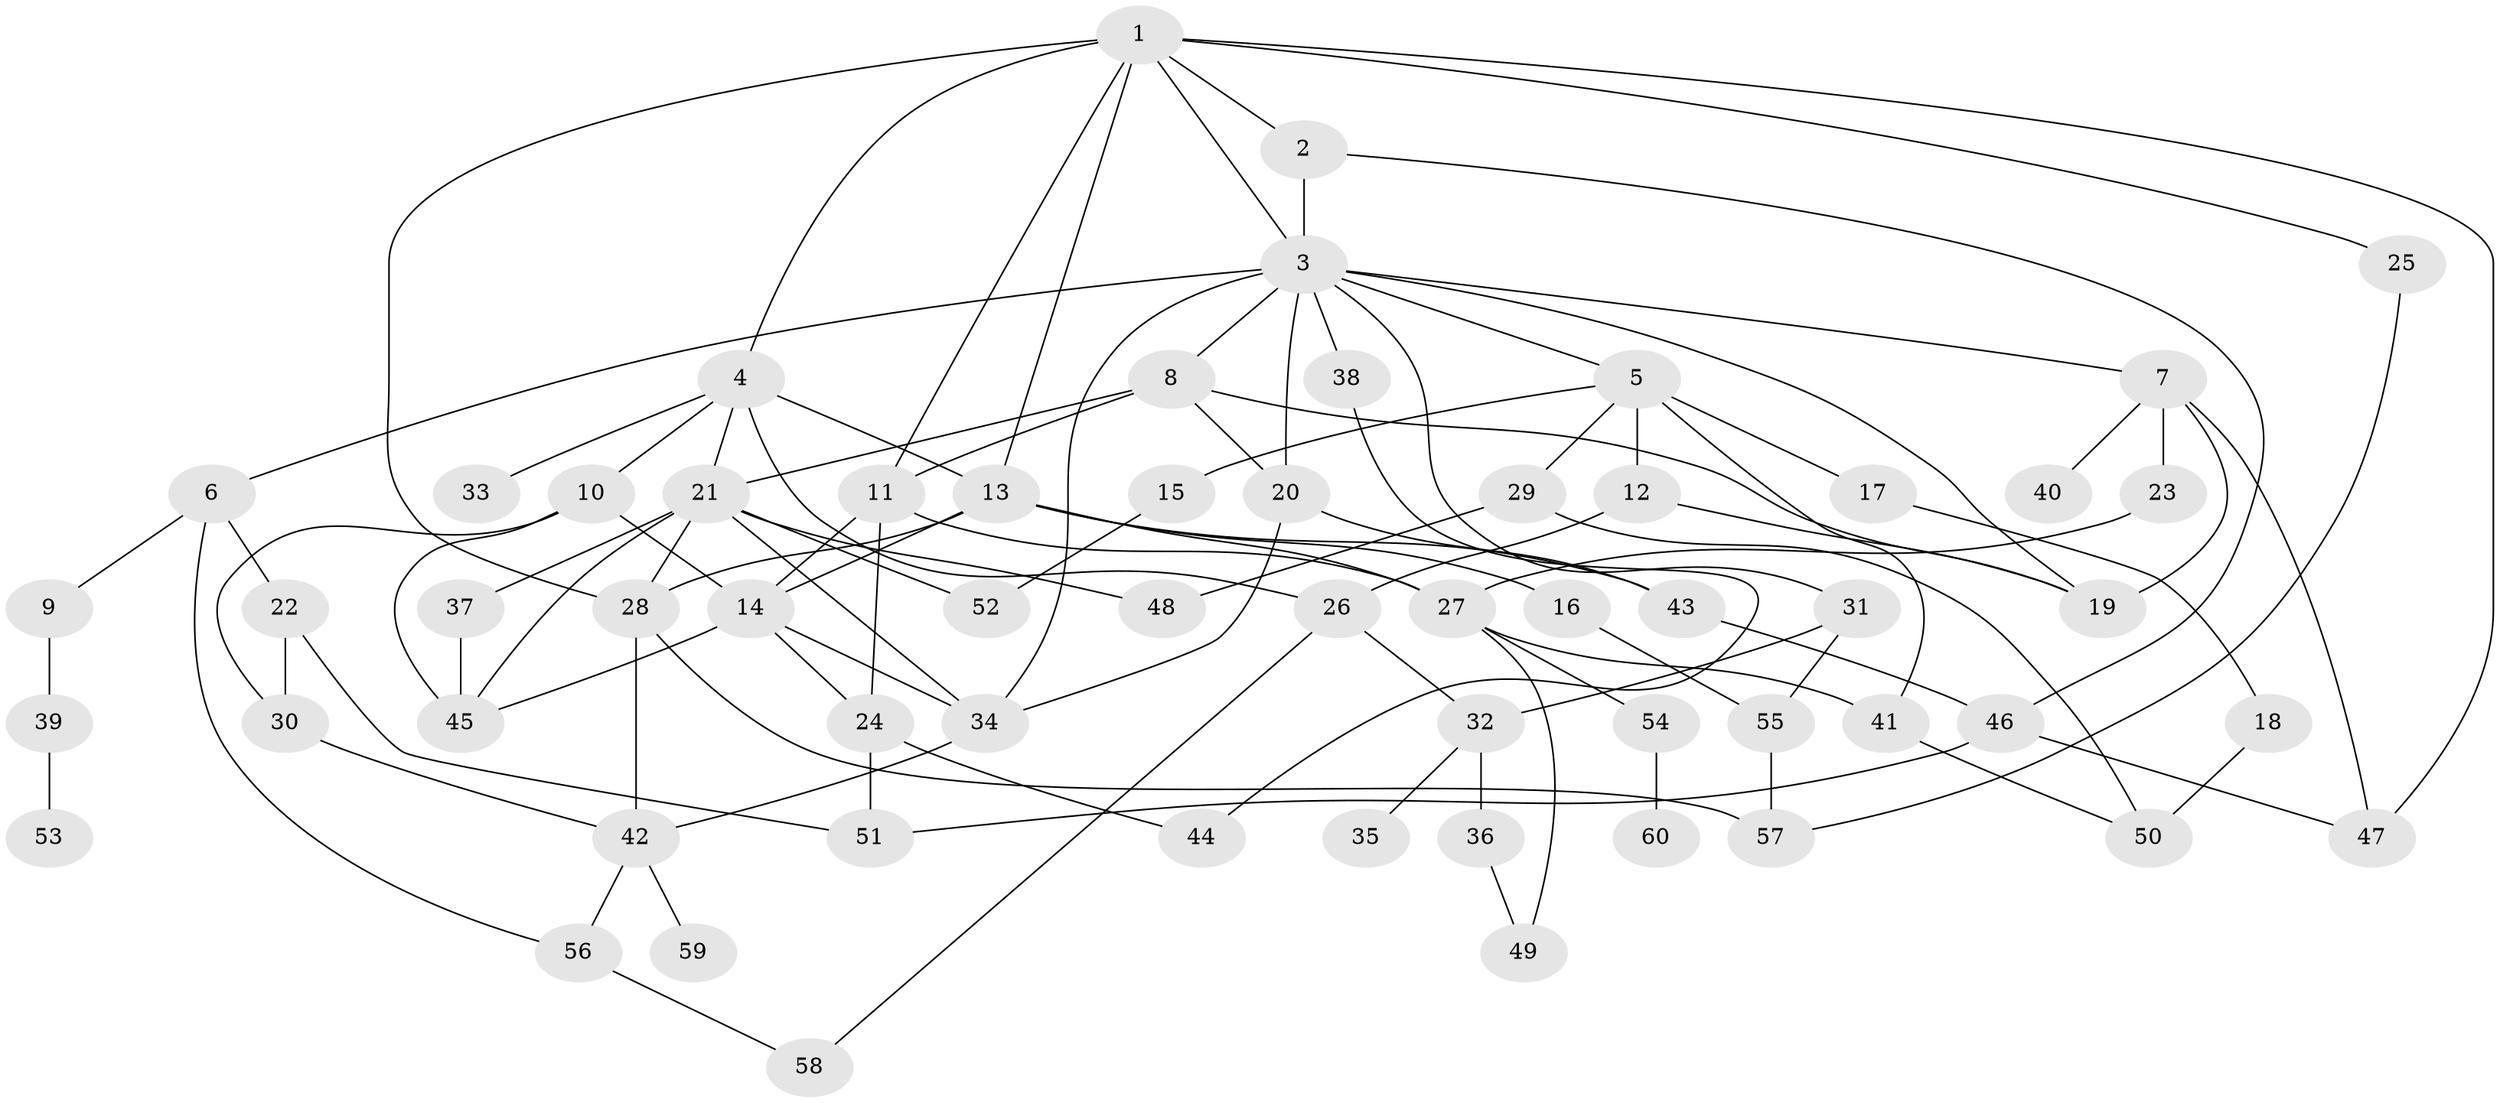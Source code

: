 // original degree distribution, {6: 0.04054054054054054, 8: 0.006756756756756757, 3: 0.22972972972972974, 5: 0.060810810810810814, 4: 0.10810810810810811, 2: 0.2905405405405405, 1: 0.25675675675675674, 7: 0.006756756756756757}
// Generated by graph-tools (version 1.1) at 2025/48/03/04/25 22:48:37]
// undirected, 60 vertices, 103 edges
graph export_dot {
  node [color=gray90,style=filled];
  1;
  2;
  3;
  4;
  5;
  6;
  7;
  8;
  9;
  10;
  11;
  12;
  13;
  14;
  15;
  16;
  17;
  18;
  19;
  20;
  21;
  22;
  23;
  24;
  25;
  26;
  27;
  28;
  29;
  30;
  31;
  32;
  33;
  34;
  35;
  36;
  37;
  38;
  39;
  40;
  41;
  42;
  43;
  44;
  45;
  46;
  47;
  48;
  49;
  50;
  51;
  52;
  53;
  54;
  55;
  56;
  57;
  58;
  59;
  60;
  1 -- 2 [weight=1.0];
  1 -- 3 [weight=1.0];
  1 -- 4 [weight=1.0];
  1 -- 11 [weight=1.0];
  1 -- 13 [weight=1.0];
  1 -- 25 [weight=1.0];
  1 -- 28 [weight=1.0];
  1 -- 47 [weight=1.0];
  2 -- 3 [weight=3.0];
  2 -- 46 [weight=1.0];
  3 -- 5 [weight=1.0];
  3 -- 6 [weight=1.0];
  3 -- 7 [weight=1.0];
  3 -- 8 [weight=1.0];
  3 -- 19 [weight=1.0];
  3 -- 20 [weight=1.0];
  3 -- 31 [weight=1.0];
  3 -- 34 [weight=1.0];
  3 -- 38 [weight=1.0];
  4 -- 10 [weight=1.0];
  4 -- 13 [weight=1.0];
  4 -- 21 [weight=1.0];
  4 -- 26 [weight=1.0];
  4 -- 33 [weight=1.0];
  5 -- 12 [weight=2.0];
  5 -- 15 [weight=1.0];
  5 -- 17 [weight=1.0];
  5 -- 29 [weight=1.0];
  5 -- 41 [weight=1.0];
  6 -- 9 [weight=1.0];
  6 -- 22 [weight=1.0];
  6 -- 56 [weight=1.0];
  7 -- 19 [weight=1.0];
  7 -- 23 [weight=1.0];
  7 -- 40 [weight=1.0];
  7 -- 47 [weight=1.0];
  8 -- 11 [weight=1.0];
  8 -- 19 [weight=1.0];
  8 -- 20 [weight=1.0];
  8 -- 21 [weight=1.0];
  9 -- 39 [weight=1.0];
  10 -- 14 [weight=2.0];
  10 -- 30 [weight=1.0];
  10 -- 45 [weight=1.0];
  11 -- 14 [weight=1.0];
  11 -- 24 [weight=1.0];
  11 -- 27 [weight=1.0];
  12 -- 19 [weight=1.0];
  12 -- 26 [weight=1.0];
  13 -- 14 [weight=2.0];
  13 -- 16 [weight=1.0];
  13 -- 27 [weight=1.0];
  13 -- 28 [weight=1.0];
  13 -- 43 [weight=1.0];
  14 -- 24 [weight=1.0];
  14 -- 34 [weight=1.0];
  14 -- 45 [weight=1.0];
  15 -- 52 [weight=1.0];
  16 -- 55 [weight=1.0];
  17 -- 18 [weight=1.0];
  18 -- 50 [weight=1.0];
  20 -- 34 [weight=1.0];
  20 -- 43 [weight=1.0];
  21 -- 28 [weight=1.0];
  21 -- 34 [weight=1.0];
  21 -- 37 [weight=1.0];
  21 -- 45 [weight=1.0];
  21 -- 48 [weight=1.0];
  21 -- 52 [weight=1.0];
  22 -- 30 [weight=1.0];
  22 -- 51 [weight=1.0];
  23 -- 27 [weight=1.0];
  24 -- 44 [weight=1.0];
  24 -- 51 [weight=1.0];
  25 -- 57 [weight=1.0];
  26 -- 32 [weight=1.0];
  26 -- 58 [weight=1.0];
  27 -- 41 [weight=2.0];
  27 -- 49 [weight=1.0];
  27 -- 54 [weight=1.0];
  28 -- 42 [weight=1.0];
  28 -- 57 [weight=1.0];
  29 -- 48 [weight=1.0];
  29 -- 50 [weight=1.0];
  30 -- 42 [weight=1.0];
  31 -- 32 [weight=1.0];
  31 -- 55 [weight=1.0];
  32 -- 35 [weight=1.0];
  32 -- 36 [weight=1.0];
  34 -- 42 [weight=1.0];
  36 -- 49 [weight=1.0];
  37 -- 45 [weight=2.0];
  38 -- 44 [weight=1.0];
  39 -- 53 [weight=1.0];
  41 -- 50 [weight=1.0];
  42 -- 56 [weight=1.0];
  42 -- 59 [weight=1.0];
  43 -- 46 [weight=1.0];
  46 -- 47 [weight=1.0];
  46 -- 51 [weight=1.0];
  54 -- 60 [weight=1.0];
  55 -- 57 [weight=1.0];
  56 -- 58 [weight=1.0];
}
